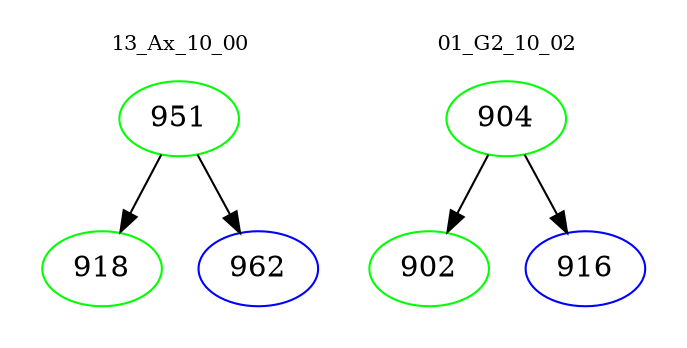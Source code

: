 digraph{
subgraph cluster_0 {
color = white
label = "13_Ax_10_00";
fontsize=10;
T0_951 [label="951", color="green"]
T0_951 -> T0_918 [color="black"]
T0_918 [label="918", color="green"]
T0_951 -> T0_962 [color="black"]
T0_962 [label="962", color="blue"]
}
subgraph cluster_1 {
color = white
label = "01_G2_10_02";
fontsize=10;
T1_904 [label="904", color="green"]
T1_904 -> T1_902 [color="black"]
T1_902 [label="902", color="green"]
T1_904 -> T1_916 [color="black"]
T1_916 [label="916", color="blue"]
}
}
